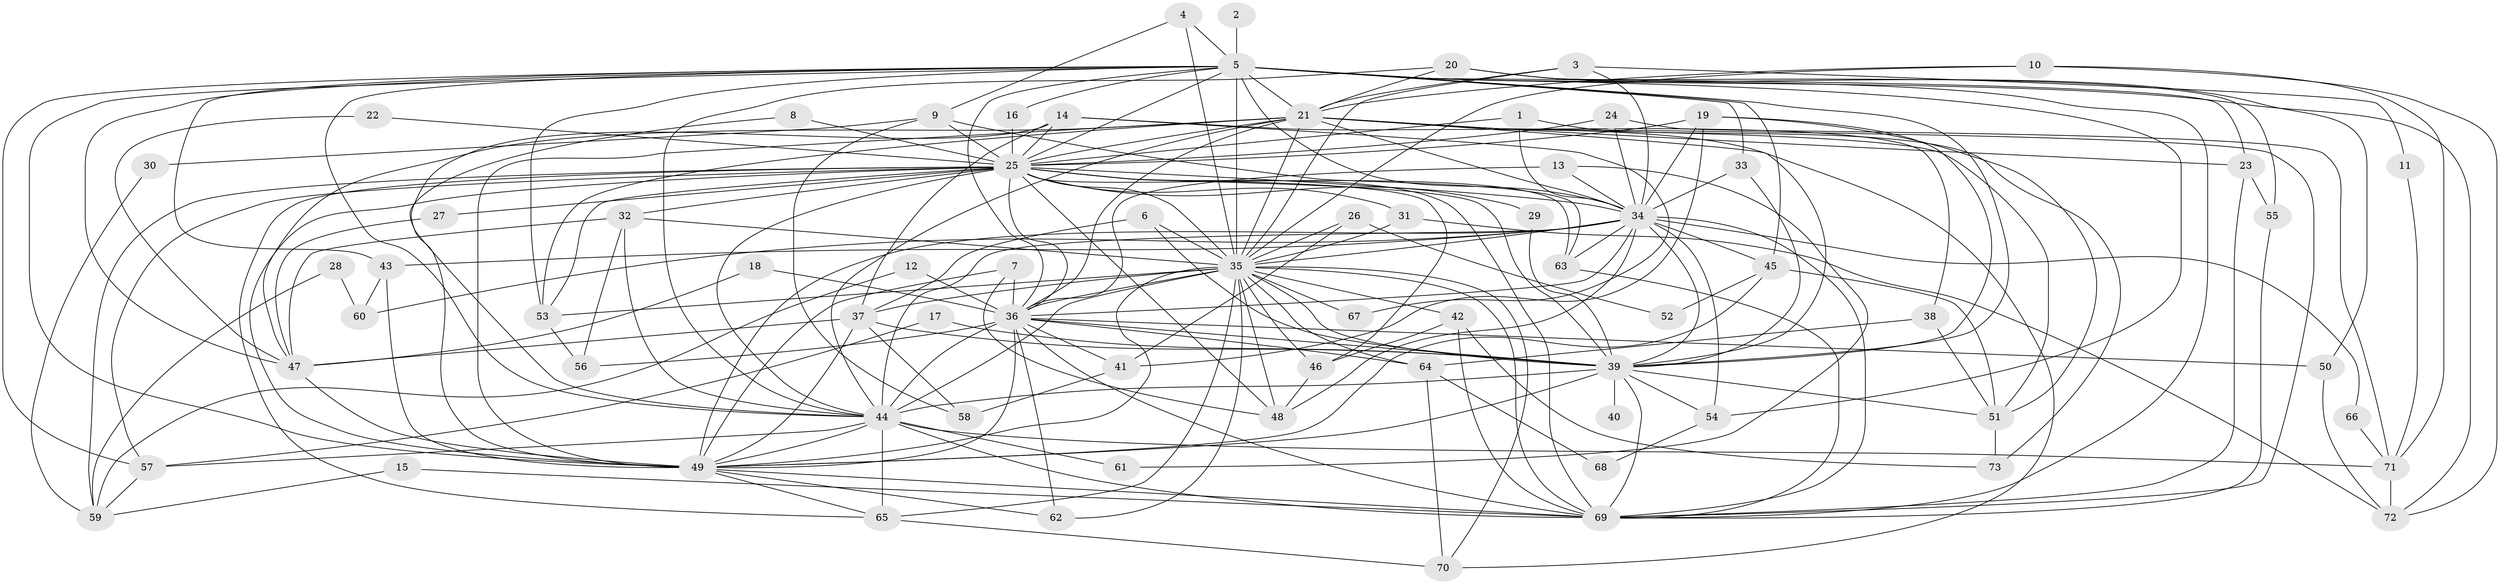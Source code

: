 // original degree distribution, {27: 0.006896551724137931, 23: 0.013793103448275862, 26: 0.006896551724137931, 17: 0.006896551724137931, 37: 0.006896551724137931, 19: 0.006896551724137931, 35: 0.006896551724137931, 21: 0.013793103448275862, 3: 0.23448275862068965, 9: 0.006896551724137931, 4: 0.1103448275862069, 6: 0.027586206896551724, 5: 0.027586206896551724, 2: 0.5103448275862069, 7: 0.013793103448275862}
// Generated by graph-tools (version 1.1) at 2025/01/03/09/25 03:01:28]
// undirected, 73 vertices, 208 edges
graph export_dot {
graph [start="1"]
  node [color=gray90,style=filled];
  1;
  2;
  3;
  4;
  5;
  6;
  7;
  8;
  9;
  10;
  11;
  12;
  13;
  14;
  15;
  16;
  17;
  18;
  19;
  20;
  21;
  22;
  23;
  24;
  25;
  26;
  27;
  28;
  29;
  30;
  31;
  32;
  33;
  34;
  35;
  36;
  37;
  38;
  39;
  40;
  41;
  42;
  43;
  44;
  45;
  46;
  47;
  48;
  49;
  50;
  51;
  52;
  53;
  54;
  55;
  56;
  57;
  58;
  59;
  60;
  61;
  62;
  63;
  64;
  65;
  66;
  67;
  68;
  69;
  70;
  71;
  72;
  73;
  1 -- 25 [weight=1.0];
  1 -- 34 [weight=1.0];
  1 -- 73 [weight=1.0];
  2 -- 5 [weight=1.0];
  3 -- 11 [weight=1.0];
  3 -- 21 [weight=1.0];
  3 -- 34 [weight=1.0];
  3 -- 35 [weight=1.0];
  4 -- 5 [weight=1.0];
  4 -- 9 [weight=1.0];
  4 -- 35 [weight=1.0];
  5 -- 16 [weight=1.0];
  5 -- 21 [weight=1.0];
  5 -- 23 [weight=1.0];
  5 -- 25 [weight=2.0];
  5 -- 33 [weight=1.0];
  5 -- 34 [weight=1.0];
  5 -- 35 [weight=3.0];
  5 -- 36 [weight=1.0];
  5 -- 39 [weight=1.0];
  5 -- 43 [weight=1.0];
  5 -- 44 [weight=1.0];
  5 -- 45 [weight=1.0];
  5 -- 47 [weight=1.0];
  5 -- 49 [weight=2.0];
  5 -- 53 [weight=1.0];
  5 -- 54 [weight=1.0];
  5 -- 57 [weight=1.0];
  5 -- 69 [weight=2.0];
  5 -- 72 [weight=1.0];
  6 -- 35 [weight=1.0];
  6 -- 37 [weight=1.0];
  6 -- 39 [weight=1.0];
  7 -- 36 [weight=1.0];
  7 -- 48 [weight=1.0];
  7 -- 49 [weight=1.0];
  8 -- 25 [weight=1.0];
  8 -- 44 [weight=1.0];
  9 -- 25 [weight=1.0];
  9 -- 30 [weight=1.0];
  9 -- 58 [weight=1.0];
  9 -- 63 [weight=1.0];
  10 -- 21 [weight=1.0];
  10 -- 35 [weight=1.0];
  10 -- 71 [weight=1.0];
  10 -- 72 [weight=1.0];
  11 -- 71 [weight=1.0];
  12 -- 36 [weight=1.0];
  12 -- 59 [weight=1.0];
  13 -- 34 [weight=1.0];
  13 -- 36 [weight=1.0];
  13 -- 61 [weight=1.0];
  14 -- 25 [weight=1.0];
  14 -- 37 [weight=1.0];
  14 -- 49 [weight=1.0];
  14 -- 67 [weight=1.0];
  14 -- 70 [weight=1.0];
  15 -- 59 [weight=1.0];
  15 -- 69 [weight=1.0];
  16 -- 25 [weight=1.0];
  17 -- 39 [weight=1.0];
  17 -- 57 [weight=1.0];
  18 -- 36 [weight=1.0];
  18 -- 47 [weight=1.0];
  19 -- 25 [weight=1.0];
  19 -- 34 [weight=1.0];
  19 -- 39 [weight=1.0];
  19 -- 41 [weight=1.0];
  19 -- 51 [weight=1.0];
  20 -- 21 [weight=1.0];
  20 -- 44 [weight=1.0];
  20 -- 50 [weight=1.0];
  20 -- 55 [weight=1.0];
  21 -- 23 [weight=2.0];
  21 -- 25 [weight=1.0];
  21 -- 34 [weight=1.0];
  21 -- 35 [weight=1.0];
  21 -- 36 [weight=2.0];
  21 -- 38 [weight=1.0];
  21 -- 39 [weight=2.0];
  21 -- 44 [weight=1.0];
  21 -- 47 [weight=2.0];
  21 -- 49 [weight=2.0];
  21 -- 51 [weight=1.0];
  21 -- 53 [weight=1.0];
  21 -- 69 [weight=2.0];
  22 -- 25 [weight=1.0];
  22 -- 47 [weight=1.0];
  23 -- 55 [weight=1.0];
  23 -- 69 [weight=1.0];
  24 -- 25 [weight=1.0];
  24 -- 34 [weight=1.0];
  24 -- 71 [weight=1.0];
  25 -- 27 [weight=1.0];
  25 -- 29 [weight=1.0];
  25 -- 31 [weight=1.0];
  25 -- 32 [weight=1.0];
  25 -- 34 [weight=2.0];
  25 -- 35 [weight=2.0];
  25 -- 36 [weight=1.0];
  25 -- 39 [weight=1.0];
  25 -- 44 [weight=2.0];
  25 -- 46 [weight=1.0];
  25 -- 48 [weight=1.0];
  25 -- 49 [weight=2.0];
  25 -- 53 [weight=1.0];
  25 -- 57 [weight=2.0];
  25 -- 59 [weight=1.0];
  25 -- 63 [weight=3.0];
  25 -- 65 [weight=1.0];
  25 -- 69 [weight=1.0];
  26 -- 35 [weight=2.0];
  26 -- 41 [weight=1.0];
  26 -- 52 [weight=1.0];
  27 -- 47 [weight=1.0];
  28 -- 59 [weight=1.0];
  28 -- 60 [weight=1.0];
  29 -- 39 [weight=1.0];
  30 -- 59 [weight=1.0];
  31 -- 35 [weight=1.0];
  31 -- 72 [weight=1.0];
  32 -- 35 [weight=1.0];
  32 -- 44 [weight=1.0];
  32 -- 47 [weight=1.0];
  32 -- 56 [weight=1.0];
  33 -- 34 [weight=1.0];
  33 -- 39 [weight=1.0];
  34 -- 35 [weight=1.0];
  34 -- 36 [weight=1.0];
  34 -- 39 [weight=1.0];
  34 -- 43 [weight=1.0];
  34 -- 44 [weight=1.0];
  34 -- 45 [weight=1.0];
  34 -- 48 [weight=1.0];
  34 -- 49 [weight=3.0];
  34 -- 54 [weight=1.0];
  34 -- 60 [weight=2.0];
  34 -- 63 [weight=1.0];
  34 -- 66 [weight=1.0];
  34 -- 69 [weight=1.0];
  35 -- 36 [weight=2.0];
  35 -- 37 [weight=1.0];
  35 -- 39 [weight=2.0];
  35 -- 42 [weight=1.0];
  35 -- 44 [weight=1.0];
  35 -- 46 [weight=1.0];
  35 -- 48 [weight=1.0];
  35 -- 49 [weight=1.0];
  35 -- 53 [weight=1.0];
  35 -- 62 [weight=1.0];
  35 -- 64 [weight=1.0];
  35 -- 65 [weight=1.0];
  35 -- 67 [weight=1.0];
  35 -- 69 [weight=2.0];
  35 -- 70 [weight=1.0];
  36 -- 39 [weight=1.0];
  36 -- 41 [weight=1.0];
  36 -- 44 [weight=1.0];
  36 -- 49 [weight=2.0];
  36 -- 50 [weight=1.0];
  36 -- 56 [weight=1.0];
  36 -- 62 [weight=1.0];
  36 -- 64 [weight=1.0];
  36 -- 69 [weight=1.0];
  37 -- 39 [weight=1.0];
  37 -- 47 [weight=1.0];
  37 -- 49 [weight=2.0];
  37 -- 58 [weight=1.0];
  38 -- 51 [weight=1.0];
  38 -- 64 [weight=1.0];
  39 -- 40 [weight=1.0];
  39 -- 44 [weight=1.0];
  39 -- 49 [weight=1.0];
  39 -- 51 [weight=1.0];
  39 -- 54 [weight=1.0];
  39 -- 69 [weight=1.0];
  41 -- 58 [weight=1.0];
  42 -- 46 [weight=1.0];
  42 -- 69 [weight=1.0];
  42 -- 73 [weight=1.0];
  43 -- 49 [weight=1.0];
  43 -- 60 [weight=1.0];
  44 -- 49 [weight=1.0];
  44 -- 57 [weight=1.0];
  44 -- 61 [weight=1.0];
  44 -- 65 [weight=1.0];
  44 -- 69 [weight=2.0];
  44 -- 71 [weight=1.0];
  45 -- 49 [weight=1.0];
  45 -- 51 [weight=1.0];
  45 -- 52 [weight=1.0];
  46 -- 48 [weight=1.0];
  47 -- 49 [weight=1.0];
  49 -- 62 [weight=1.0];
  49 -- 65 [weight=1.0];
  49 -- 69 [weight=1.0];
  50 -- 72 [weight=1.0];
  51 -- 73 [weight=1.0];
  53 -- 56 [weight=1.0];
  54 -- 68 [weight=1.0];
  55 -- 69 [weight=1.0];
  57 -- 59 [weight=1.0];
  63 -- 69 [weight=1.0];
  64 -- 68 [weight=1.0];
  64 -- 70 [weight=1.0];
  65 -- 70 [weight=1.0];
  66 -- 71 [weight=1.0];
  71 -- 72 [weight=2.0];
}
